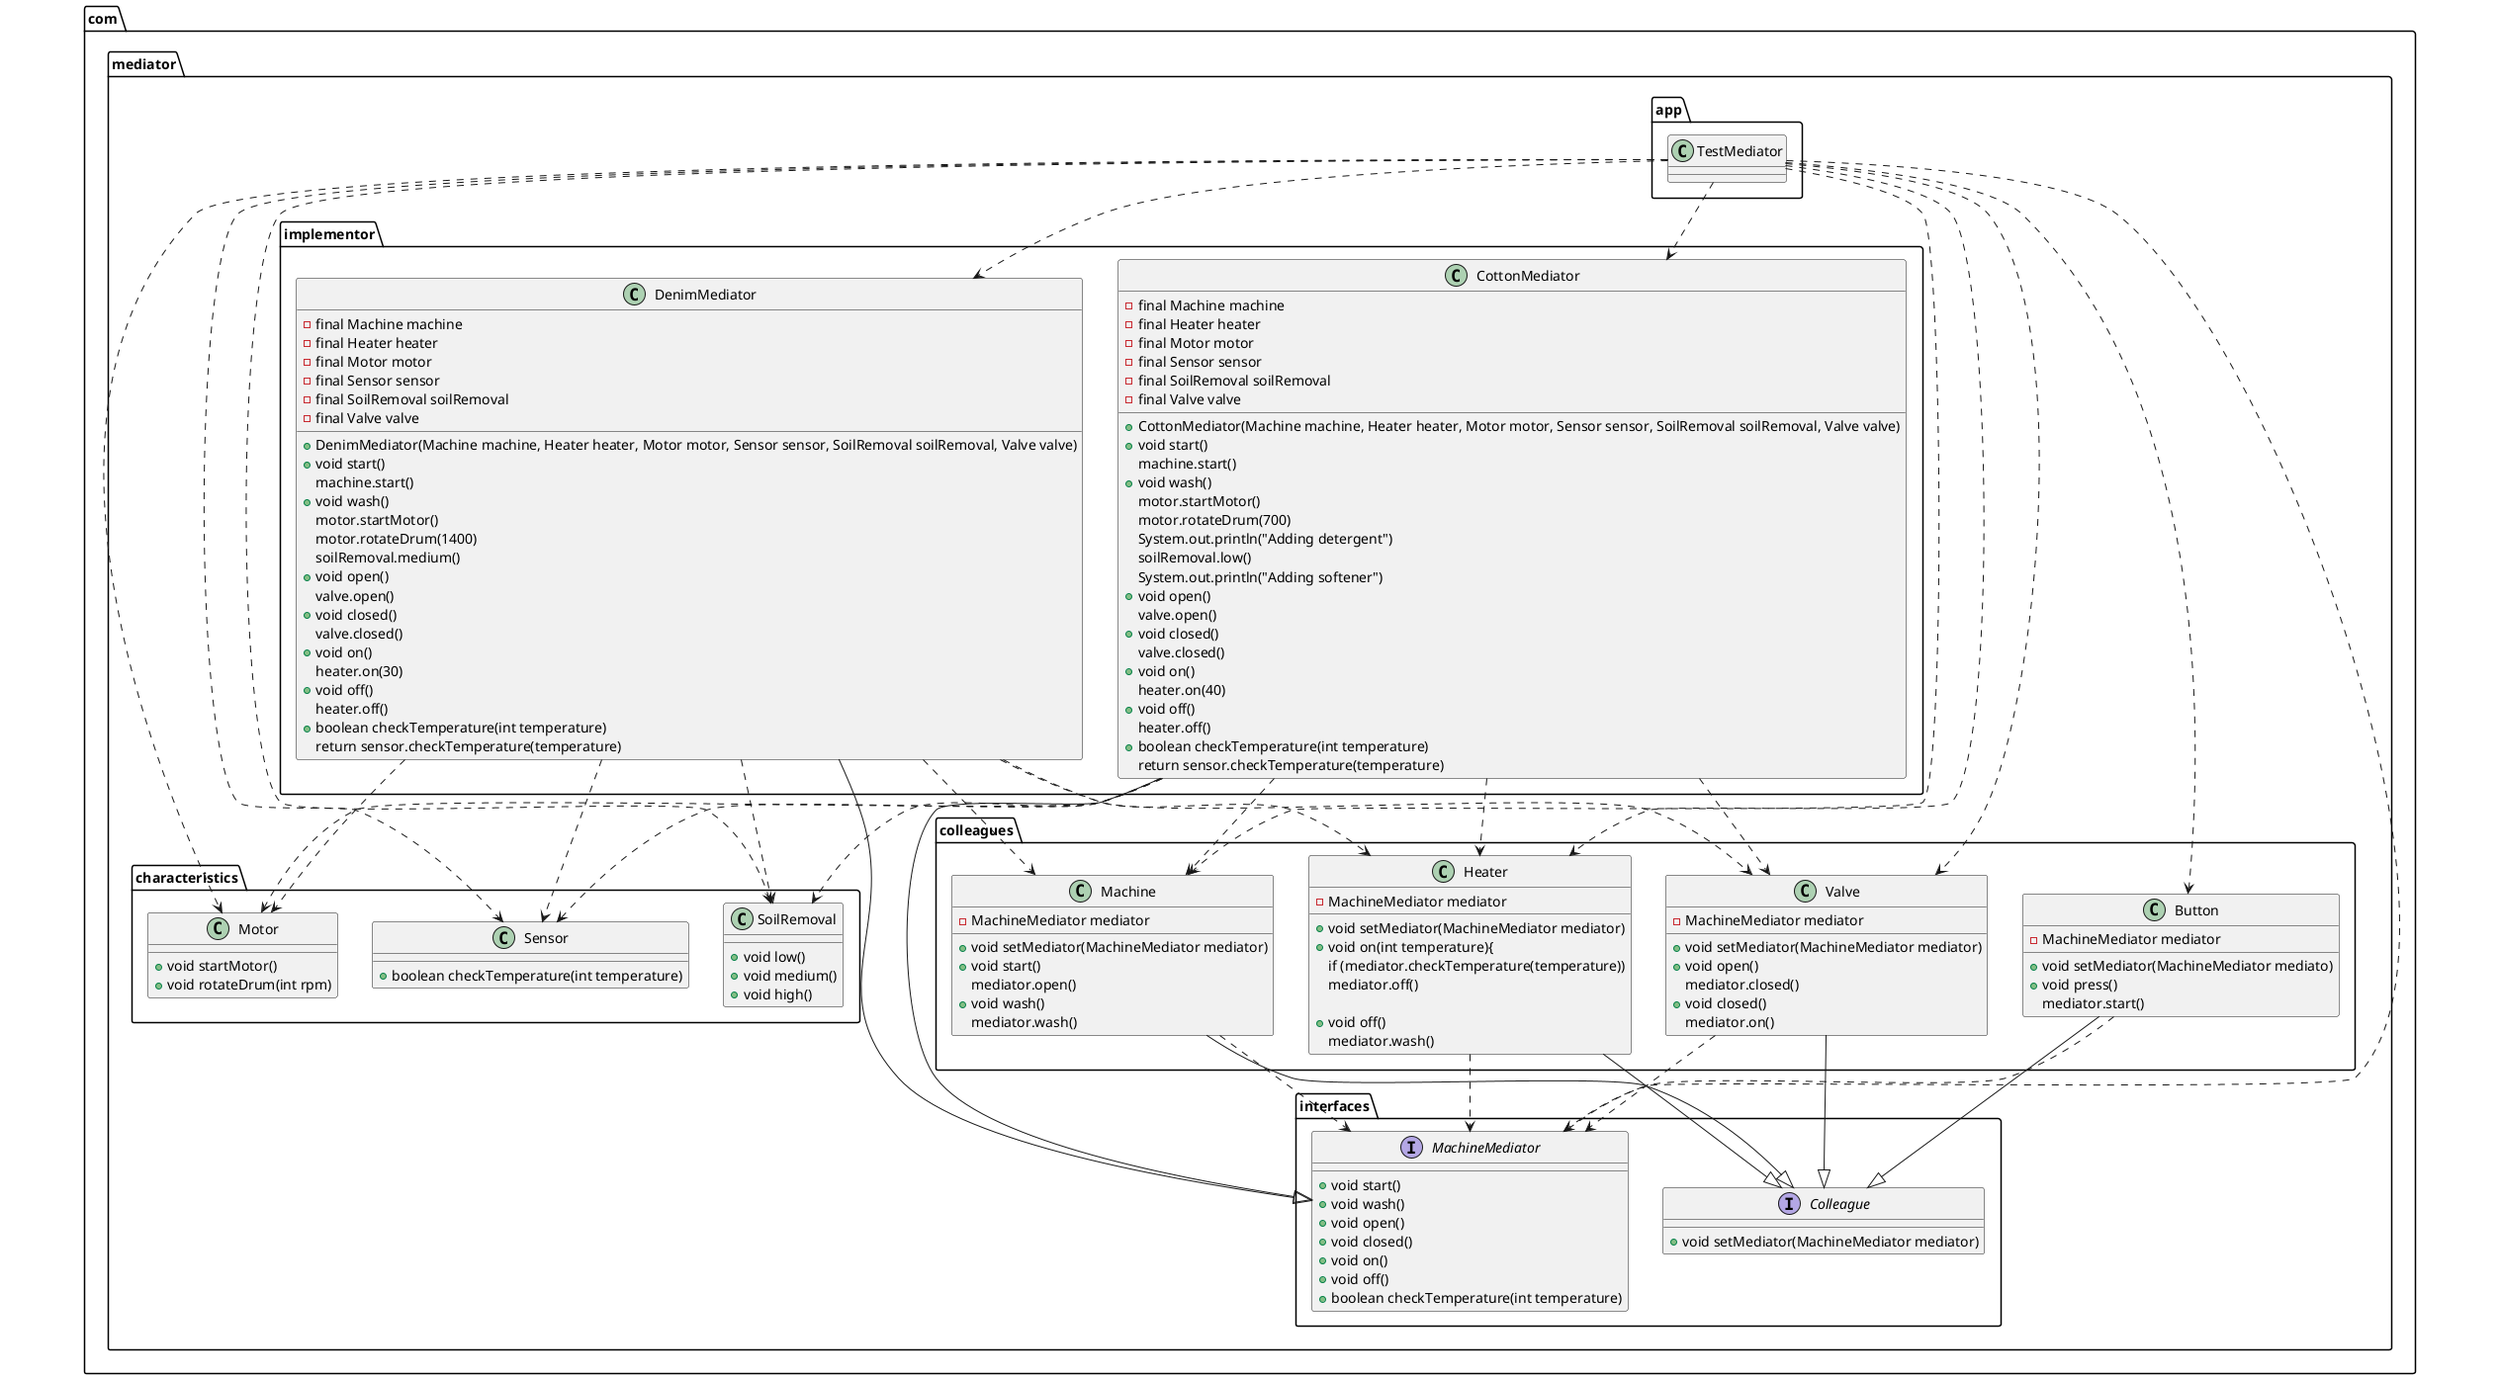 @startuml 
class com.mediator.app.TestMediator
class com.mediator.characteristics.Motor{
    + void startMotor()
    + void rotateDrum(int rpm)
}
class com.mediator.characteristics.Sensor{
    + boolean checkTemperature(int temperature)
}
class com.mediator.characteristics.SoilRemoval{
    + void low()
    + void medium()
    + void high()
}
class com.mediator.colleagues.Button{
    - MachineMediator mediator
    + void setMediator(MachineMediator mediato)
    + void press()
        mediator.start() 
}
class com.mediator.colleagues.Heater{
    - MachineMediator mediator
    + void setMediator(MachineMediator mediator)
    + void on(int temperature){
        if (mediator.checkTemperature(temperature))
            mediator.off()
    
    + void off()
        mediator.wash()
}
class com.mediator.colleagues.Machine{
    - MachineMediator mediator
    + void setMediator(MachineMediator mediator)
    + void start()
        mediator.open()
    + void wash()
        mediator.wash()
}
class com.mediator.colleagues.Valve{
    - MachineMediator mediator
    + void setMediator(MachineMediator mediator)
    + void open()
        mediator.closed()
    + void closed()
        mediator.on()
}
class com.mediator.implementor.CottonMediator{
    - final Machine machine
    - final Heater heater
    - final Motor motor
    - final Sensor sensor
    - final SoilRemoval soilRemoval
    - final Valve valve
    + CottonMediator(Machine machine, Heater heater, Motor motor, Sensor sensor, SoilRemoval soilRemoval, Valve valve)
    + void start()
        machine.start()
    + void wash()
        motor.startMotor()
        motor.rotateDrum(700)
        System.out.println("Adding detergent")
        soilRemoval.low()
        System.out.println("Adding softener")
    + void open()
        valve.open()
    + void closed()
        valve.closed()
    + void on()
        heater.on(40)
    + void off()
        heater.off()
    + boolean checkTemperature(int temperature)
        return sensor.checkTemperature(temperature)
}
class com.mediator.implementor.DenimMediator{
    - final Machine machine
    - final Heater heater
    - final Motor motor
    - final Sensor sensor
    - final SoilRemoval soilRemoval
    - final Valve valve
    + DenimMediator(Machine machine, Heater heater, Motor motor, Sensor sensor, SoilRemoval soilRemoval, Valve valve)
    + void start()
        machine.start()
    + void wash()
        motor.startMotor()
        motor.rotateDrum(1400)
        soilRemoval.medium()
    + void open()
        valve.open()
    + void closed()
        valve.closed()
    + void on()
        heater.on(30)
    + void off()
        heater.off()
    + boolean checkTemperature(int temperature)
        return sensor.checkTemperature(temperature)
}
interface com.mediator.interfaces.Colleague{
    + void setMediator(MachineMediator mediator)
}
interface com.mediator.interfaces.MachineMediator {
    + void start()
    + void wash()
    + void open()
    + void closed()
    + void on()
    + void off()
    + boolean checkTemperature(int temperature)
}
com.mediator.app.TestMediator ..> com.mediator.characteristics.Motor
com.mediator.app.TestMediator ..> com.mediator.characteristics.Sensor
com.mediator.app.TestMediator ..> com.mediator.characteristics.SoilRemoval
com.mediator.app.TestMediator ..> com.mediator.colleagues.Button
com.mediator.app.TestMediator ..> com.mediator.colleagues.Heater
com.mediator.app.TestMediator ..> com.mediator.colleagues.Machine
com.mediator.app.TestMediator ..> com.mediator.colleagues.Valve
com.mediator.app.TestMediator ..> com.mediator.implementor.CottonMediator
com.mediator.app.TestMediator ..> com.mediator.implementor.DenimMediator
com.mediator.app.TestMediator ..> com.mediator.interfaces.MachineMediator

com.mediator.colleagues.Button --|> com.mediator.interfaces.Colleague
com.mediator.colleagues.Button ..> com.mediator.interfaces.MachineMediator

com.mediator.colleagues.Heater --|> com.mediator.interfaces.Colleague
com.mediator.colleagues.Heater ..> com.mediator.interfaces.MachineMediator

com.mediator.colleagues.Machine --|> com.mediator.interfaces.Colleague
com.mediator.colleagues.Machine ..> com.mediator.interfaces.MachineMediator

com.mediator.colleagues.Valve --|> com.mediator.interfaces.Colleague
com.mediator.colleagues.Valve ..> com.mediator.interfaces.MachineMediator

com.mediator.implementor.CottonMediator ..> com.mediator.characteristics.Motor
com.mediator.implementor.CottonMediator ..> com.mediator.characteristics.Sensor
com.mediator.implementor.CottonMediator ..> com.mediator.characteristics.SoilRemoval
com.mediator.implementor.CottonMediator ..> com.mediator.colleagues.Heater
com.mediator.implementor.CottonMediator ..> com.mediator.colleagues.Machine
com.mediator.implementor.CottonMediator ..> com.mediator.colleagues.Valve
com.mediator.implementor.CottonMediator --|> com.mediator.interfaces.MachineMediator

com.mediator.implementor.DenimMediator ..> com.mediator.characteristics.Motor
com.mediator.implementor.DenimMediator ..> com.mediator.characteristics.Sensor
com.mediator.implementor.DenimMediator ..> com.mediator.characteristics.SoilRemoval
com.mediator.implementor.DenimMediator ..> com.mediator.colleagues.Heater
com.mediator.implementor.DenimMediator ..> com.mediator.colleagues.Machine
com.mediator.implementor.DenimMediator ..> com.mediator.colleagues.Valve
com.mediator.implementor.DenimMediator --|> com.mediator.interfaces.MachineMediator
@enduml